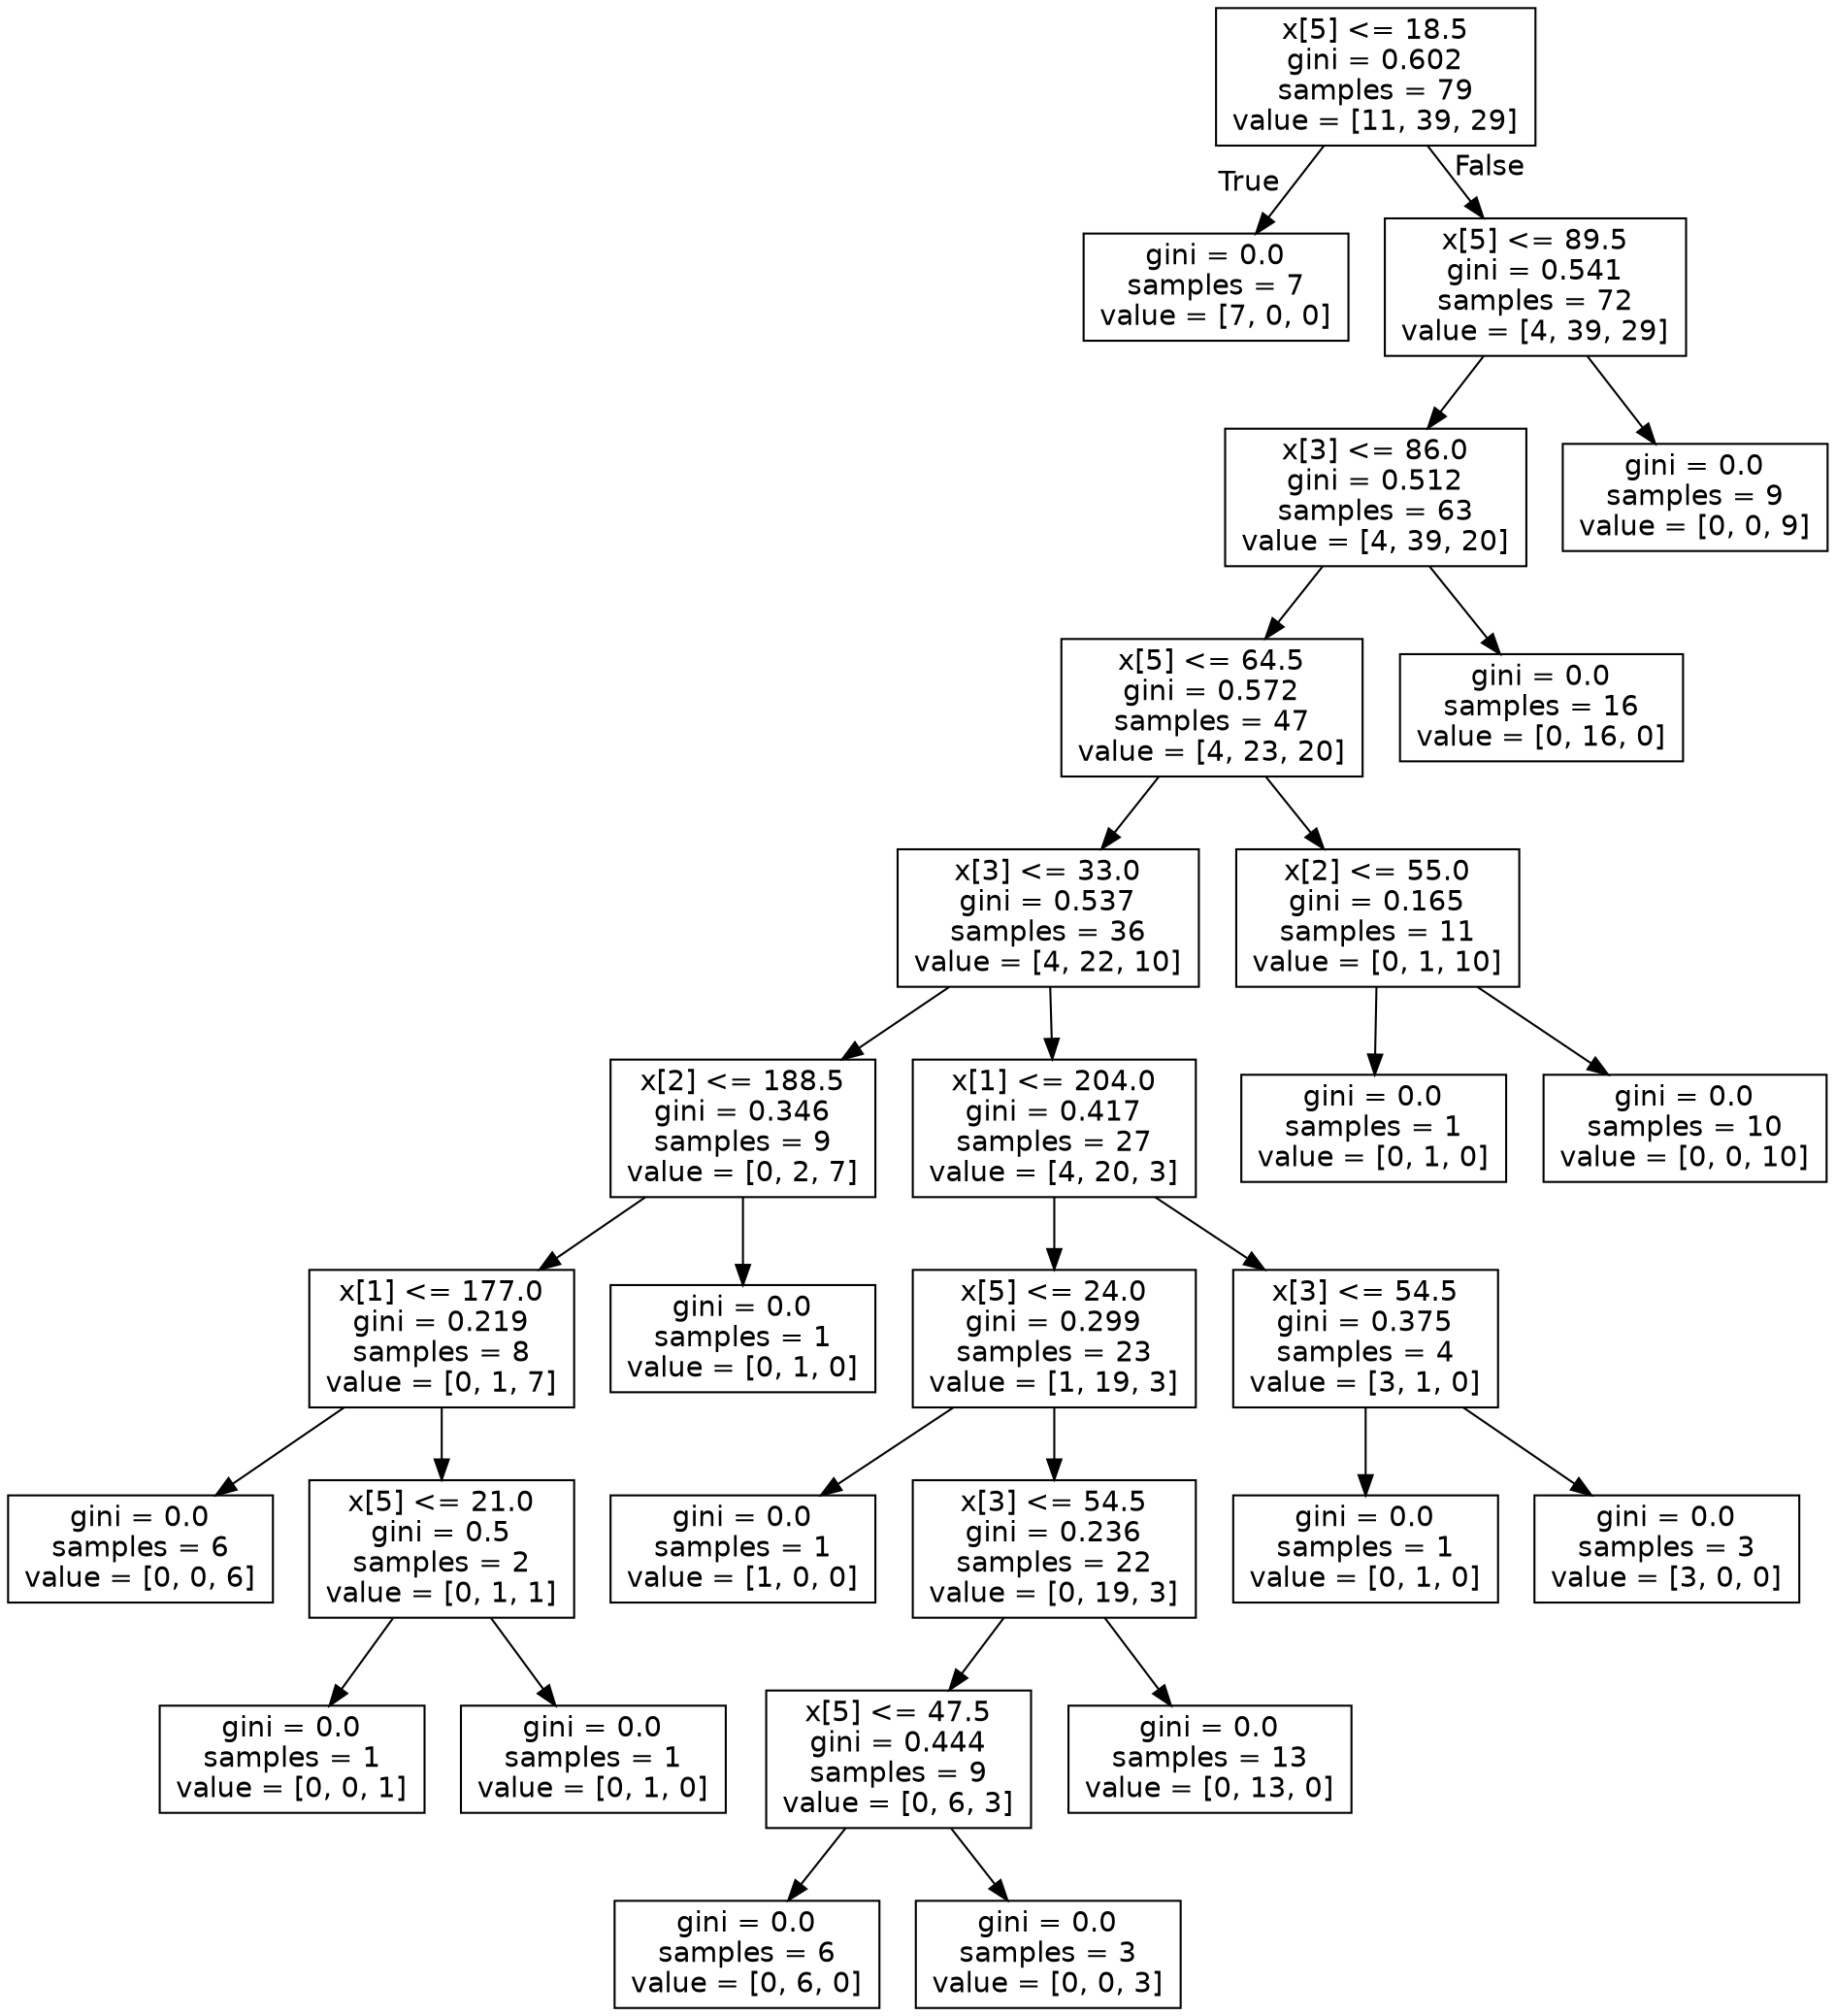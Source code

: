 digraph Tree {
node [shape=box, fontname="helvetica"] ;
edge [fontname="helvetica"] ;
0 [label="x[5] <= 18.5\ngini = 0.602\nsamples = 79\nvalue = [11, 39, 29]"] ;
1 [label="gini = 0.0\nsamples = 7\nvalue = [7, 0, 0]"] ;
0 -> 1 [labeldistance=2.5, labelangle=45, headlabel="True"] ;
2 [label="x[5] <= 89.5\ngini = 0.541\nsamples = 72\nvalue = [4, 39, 29]"] ;
0 -> 2 [labeldistance=2.5, labelangle=-45, headlabel="False"] ;
3 [label="x[3] <= 86.0\ngini = 0.512\nsamples = 63\nvalue = [4, 39, 20]"] ;
2 -> 3 ;
4 [label="x[5] <= 64.5\ngini = 0.572\nsamples = 47\nvalue = [4, 23, 20]"] ;
3 -> 4 ;
5 [label="x[3] <= 33.0\ngini = 0.537\nsamples = 36\nvalue = [4, 22, 10]"] ;
4 -> 5 ;
6 [label="x[2] <= 188.5\ngini = 0.346\nsamples = 9\nvalue = [0, 2, 7]"] ;
5 -> 6 ;
7 [label="x[1] <= 177.0\ngini = 0.219\nsamples = 8\nvalue = [0, 1, 7]"] ;
6 -> 7 ;
8 [label="gini = 0.0\nsamples = 6\nvalue = [0, 0, 6]"] ;
7 -> 8 ;
9 [label="x[5] <= 21.0\ngini = 0.5\nsamples = 2\nvalue = [0, 1, 1]"] ;
7 -> 9 ;
10 [label="gini = 0.0\nsamples = 1\nvalue = [0, 0, 1]"] ;
9 -> 10 ;
11 [label="gini = 0.0\nsamples = 1\nvalue = [0, 1, 0]"] ;
9 -> 11 ;
12 [label="gini = 0.0\nsamples = 1\nvalue = [0, 1, 0]"] ;
6 -> 12 ;
13 [label="x[1] <= 204.0\ngini = 0.417\nsamples = 27\nvalue = [4, 20, 3]"] ;
5 -> 13 ;
14 [label="x[5] <= 24.0\ngini = 0.299\nsamples = 23\nvalue = [1, 19, 3]"] ;
13 -> 14 ;
15 [label="gini = 0.0\nsamples = 1\nvalue = [1, 0, 0]"] ;
14 -> 15 ;
16 [label="x[3] <= 54.5\ngini = 0.236\nsamples = 22\nvalue = [0, 19, 3]"] ;
14 -> 16 ;
17 [label="x[5] <= 47.5\ngini = 0.444\nsamples = 9\nvalue = [0, 6, 3]"] ;
16 -> 17 ;
18 [label="gini = 0.0\nsamples = 6\nvalue = [0, 6, 0]"] ;
17 -> 18 ;
19 [label="gini = 0.0\nsamples = 3\nvalue = [0, 0, 3]"] ;
17 -> 19 ;
20 [label="gini = 0.0\nsamples = 13\nvalue = [0, 13, 0]"] ;
16 -> 20 ;
21 [label="x[3] <= 54.5\ngini = 0.375\nsamples = 4\nvalue = [3, 1, 0]"] ;
13 -> 21 ;
22 [label="gini = 0.0\nsamples = 1\nvalue = [0, 1, 0]"] ;
21 -> 22 ;
23 [label="gini = 0.0\nsamples = 3\nvalue = [3, 0, 0]"] ;
21 -> 23 ;
24 [label="x[2] <= 55.0\ngini = 0.165\nsamples = 11\nvalue = [0, 1, 10]"] ;
4 -> 24 ;
25 [label="gini = 0.0\nsamples = 1\nvalue = [0, 1, 0]"] ;
24 -> 25 ;
26 [label="gini = 0.0\nsamples = 10\nvalue = [0, 0, 10]"] ;
24 -> 26 ;
27 [label="gini = 0.0\nsamples = 16\nvalue = [0, 16, 0]"] ;
3 -> 27 ;
28 [label="gini = 0.0\nsamples = 9\nvalue = [0, 0, 9]"] ;
2 -> 28 ;
}